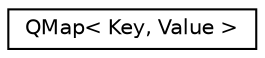 digraph "类继承关系图"
{
  edge [fontname="Helvetica",fontsize="10",labelfontname="Helvetica",labelfontsize="10"];
  node [fontname="Helvetica",fontsize="10",shape=record];
  rankdir="LR";
  Node0 [label="QMap\< Key, Value \>",height=0.2,width=0.4,color="black", fillcolor="white", style="filled",URL="$class_q_map.html"];
}
